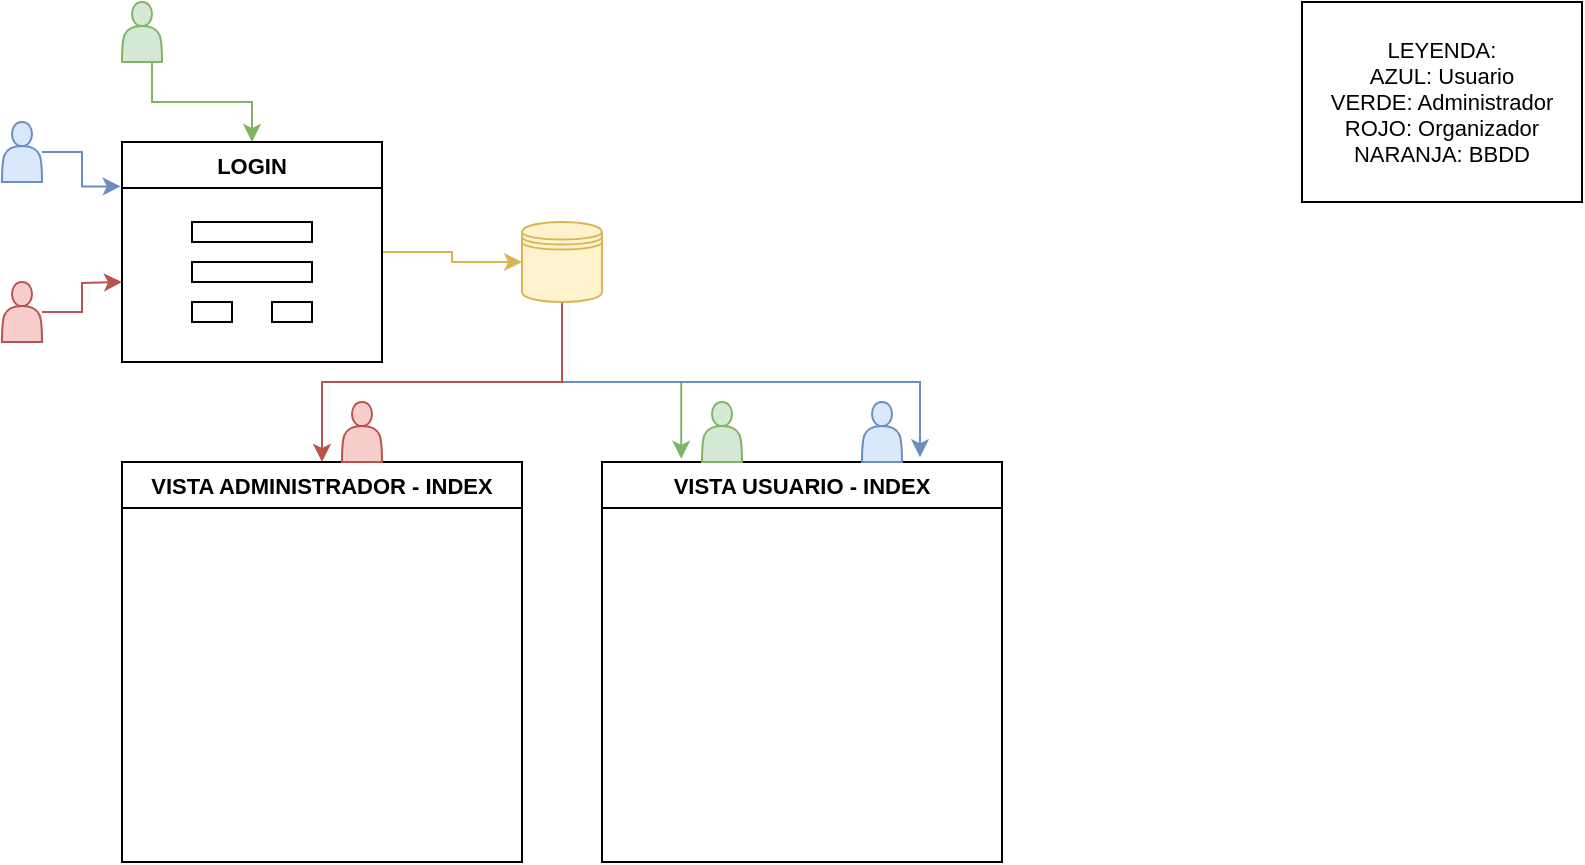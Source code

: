 <mxfile version="20.7.4" type="github">
  <diagram id="YyCVidHkXReEo9006LBj" name="Página-1">
    <mxGraphModel dx="1235" dy="646" grid="1" gridSize="10" guides="1" tooltips="1" connect="1" arrows="1" fold="1" page="1" pageScale="1" pageWidth="827" pageHeight="1169" math="0" shadow="0">
      <root>
        <mxCell id="0" />
        <mxCell id="1" parent="0" />
        <mxCell id="x0Y-q168vr4o3Jg_PzOY-10" style="edgeStyle=orthogonalEdgeStyle;rounded=0;orthogonalLoop=1;jettySize=auto;html=1;entryX=-0.005;entryY=0.202;entryDx=0;entryDy=0;entryPerimeter=0;fontSize=11;fillColor=#dae8fc;strokeColor=#6c8ebf;" edge="1" parent="1" source="x0Y-q168vr4o3Jg_PzOY-2" target="x0Y-q168vr4o3Jg_PzOY-5">
          <mxGeometry relative="1" as="geometry" />
        </mxCell>
        <mxCell id="x0Y-q168vr4o3Jg_PzOY-2" value="" style="shape=actor;whiteSpace=wrap;html=1;fillColor=#dae8fc;strokeColor=#6c8ebf;" vertex="1" parent="1">
          <mxGeometry x="20" y="70" width="20" height="30" as="geometry" />
        </mxCell>
        <mxCell id="x0Y-q168vr4o3Jg_PzOY-9" style="edgeStyle=orthogonalEdgeStyle;rounded=0;orthogonalLoop=1;jettySize=auto;html=1;exitX=0.75;exitY=1;exitDx=0;exitDy=0;fontSize=11;fillColor=#d5e8d4;strokeColor=#82b366;" edge="1" parent="1" source="x0Y-q168vr4o3Jg_PzOY-3" target="x0Y-q168vr4o3Jg_PzOY-5">
          <mxGeometry relative="1" as="geometry" />
        </mxCell>
        <mxCell id="x0Y-q168vr4o3Jg_PzOY-3" value="" style="shape=actor;whiteSpace=wrap;html=1;fillColor=#d5e8d4;strokeColor=#82b366;" vertex="1" parent="1">
          <mxGeometry x="80" y="10" width="20" height="30" as="geometry" />
        </mxCell>
        <mxCell id="x0Y-q168vr4o3Jg_PzOY-20" style="edgeStyle=orthogonalEdgeStyle;rounded=0;orthogonalLoop=1;jettySize=auto;html=1;entryX=0.198;entryY=-0.008;entryDx=0;entryDy=0;entryPerimeter=0;fontSize=11;fillColor=#d5e8d4;strokeColor=#82b366;" edge="1" parent="1" source="x0Y-q168vr4o3Jg_PzOY-4" target="x0Y-q168vr4o3Jg_PzOY-19">
          <mxGeometry relative="1" as="geometry" />
        </mxCell>
        <mxCell id="x0Y-q168vr4o3Jg_PzOY-21" style="edgeStyle=orthogonalEdgeStyle;rounded=0;orthogonalLoop=1;jettySize=auto;html=1;entryX=0.795;entryY=-0.012;entryDx=0;entryDy=0;entryPerimeter=0;fontSize=11;fillColor=#dae8fc;strokeColor=#6c8ebf;" edge="1" parent="1" source="x0Y-q168vr4o3Jg_PzOY-4" target="x0Y-q168vr4o3Jg_PzOY-19">
          <mxGeometry relative="1" as="geometry" />
        </mxCell>
        <mxCell id="x0Y-q168vr4o3Jg_PzOY-22" style="edgeStyle=orthogonalEdgeStyle;rounded=0;orthogonalLoop=1;jettySize=auto;html=1;entryX=0.5;entryY=0;entryDx=0;entryDy=0;fontSize=11;fillColor=#f8cecc;strokeColor=#b85450;" edge="1" parent="1" source="x0Y-q168vr4o3Jg_PzOY-4" target="x0Y-q168vr4o3Jg_PzOY-18">
          <mxGeometry relative="1" as="geometry" />
        </mxCell>
        <mxCell id="x0Y-q168vr4o3Jg_PzOY-4" value="" style="shape=datastore;whiteSpace=wrap;html=1;fillColor=#fff2cc;strokeColor=#d6b656;" vertex="1" parent="1">
          <mxGeometry x="280" y="120" width="40" height="40" as="geometry" />
        </mxCell>
        <mxCell id="x0Y-q168vr4o3Jg_PzOY-16" style="edgeStyle=orthogonalEdgeStyle;rounded=0;orthogonalLoop=1;jettySize=auto;html=1;fontSize=11;fillColor=#fff2cc;strokeColor=#d6b656;" edge="1" parent="1" source="x0Y-q168vr4o3Jg_PzOY-5" target="x0Y-q168vr4o3Jg_PzOY-4">
          <mxGeometry relative="1" as="geometry" />
        </mxCell>
        <mxCell id="x0Y-q168vr4o3Jg_PzOY-5" value="LOGIN" style="swimlane;whiteSpace=wrap;html=1;fontSize=11;" vertex="1" parent="1">
          <mxGeometry x="80" y="80" width="130" height="110" as="geometry" />
        </mxCell>
        <mxCell id="x0Y-q168vr4o3Jg_PzOY-12" value="" style="rounded=0;whiteSpace=wrap;html=1;fontSize=11;" vertex="1" parent="x0Y-q168vr4o3Jg_PzOY-5">
          <mxGeometry x="35" y="40" width="60" height="10" as="geometry" />
        </mxCell>
        <mxCell id="x0Y-q168vr4o3Jg_PzOY-13" value="" style="rounded=0;whiteSpace=wrap;html=1;fontSize=11;" vertex="1" parent="x0Y-q168vr4o3Jg_PzOY-5">
          <mxGeometry x="35" y="60" width="60" height="10" as="geometry" />
        </mxCell>
        <mxCell id="x0Y-q168vr4o3Jg_PzOY-14" value="" style="rounded=0;whiteSpace=wrap;html=1;fontSize=11;" vertex="1" parent="x0Y-q168vr4o3Jg_PzOY-5">
          <mxGeometry x="35" y="80" width="20" height="10" as="geometry" />
        </mxCell>
        <mxCell id="x0Y-q168vr4o3Jg_PzOY-15" value="" style="rounded=0;whiteSpace=wrap;html=1;fontSize=11;" vertex="1" parent="x0Y-q168vr4o3Jg_PzOY-5">
          <mxGeometry x="75" y="80" width="20" height="10" as="geometry" />
        </mxCell>
        <mxCell id="x0Y-q168vr4o3Jg_PzOY-7" value="LEYENDA:&lt;br&gt;AZUL: Usuario&lt;br&gt;VERDE: Administrador&lt;br&gt;ROJO: Organizador&lt;br&gt;NARANJA: BBDD" style="rounded=0;whiteSpace=wrap;html=1;fontSize=11;" vertex="1" parent="1">
          <mxGeometry x="670" y="10" width="140" height="100" as="geometry" />
        </mxCell>
        <mxCell id="x0Y-q168vr4o3Jg_PzOY-11" style="edgeStyle=orthogonalEdgeStyle;rounded=0;orthogonalLoop=1;jettySize=auto;html=1;fontSize=11;fillColor=#f8cecc;strokeColor=#b85450;" edge="1" parent="1" source="x0Y-q168vr4o3Jg_PzOY-8">
          <mxGeometry relative="1" as="geometry">
            <mxPoint x="80" y="150" as="targetPoint" />
          </mxGeometry>
        </mxCell>
        <mxCell id="x0Y-q168vr4o3Jg_PzOY-8" value="" style="shape=actor;whiteSpace=wrap;html=1;fillColor=#f8cecc;strokeColor=#b85450;" vertex="1" parent="1">
          <mxGeometry x="20" y="150" width="20" height="30" as="geometry" />
        </mxCell>
        <mxCell id="x0Y-q168vr4o3Jg_PzOY-18" value="VISTA ADMINISTRADOR - INDEX" style="swimlane;whiteSpace=wrap;html=1;fontSize=11;" vertex="1" parent="1">
          <mxGeometry x="80" y="240" width="200" height="200" as="geometry" />
        </mxCell>
        <mxCell id="x0Y-q168vr4o3Jg_PzOY-19" value="VISTA USUARIO - INDEX" style="swimlane;whiteSpace=wrap;html=1;fontSize=11;" vertex="1" parent="1">
          <mxGeometry x="320" y="240" width="200" height="200" as="geometry" />
        </mxCell>
        <mxCell id="x0Y-q168vr4o3Jg_PzOY-23" value="" style="shape=actor;whiteSpace=wrap;html=1;fillColor=#d5e8d4;strokeColor=#82b366;" vertex="1" parent="1">
          <mxGeometry x="370" y="210" width="20" height="30" as="geometry" />
        </mxCell>
        <mxCell id="x0Y-q168vr4o3Jg_PzOY-24" value="" style="shape=actor;whiteSpace=wrap;html=1;fillColor=#dae8fc;strokeColor=#6c8ebf;" vertex="1" parent="1">
          <mxGeometry x="450" y="210" width="20" height="30" as="geometry" />
        </mxCell>
        <mxCell id="x0Y-q168vr4o3Jg_PzOY-25" value="" style="shape=actor;whiteSpace=wrap;html=1;fillColor=#f8cecc;strokeColor=#b85450;" vertex="1" parent="1">
          <mxGeometry x="190" y="210" width="20" height="30" as="geometry" />
        </mxCell>
      </root>
    </mxGraphModel>
  </diagram>
</mxfile>
